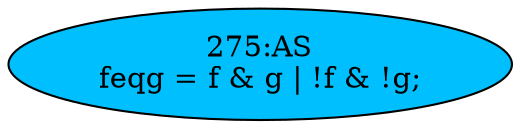 strict digraph "" {
	node [label="\N"];
	"275:AS"	 [ast="<pyverilog.vparser.ast.Assign object at 0x7f14ceedfe90>",
		def_var="['feqg']",
		fillcolor=deepskyblue,
		label="275:AS
feqg = f & g | !f & !g;",
		statements="[]",
		style=filled,
		typ=Assign,
		use_var="['f', 'g', 'f', 'g']"];
}
